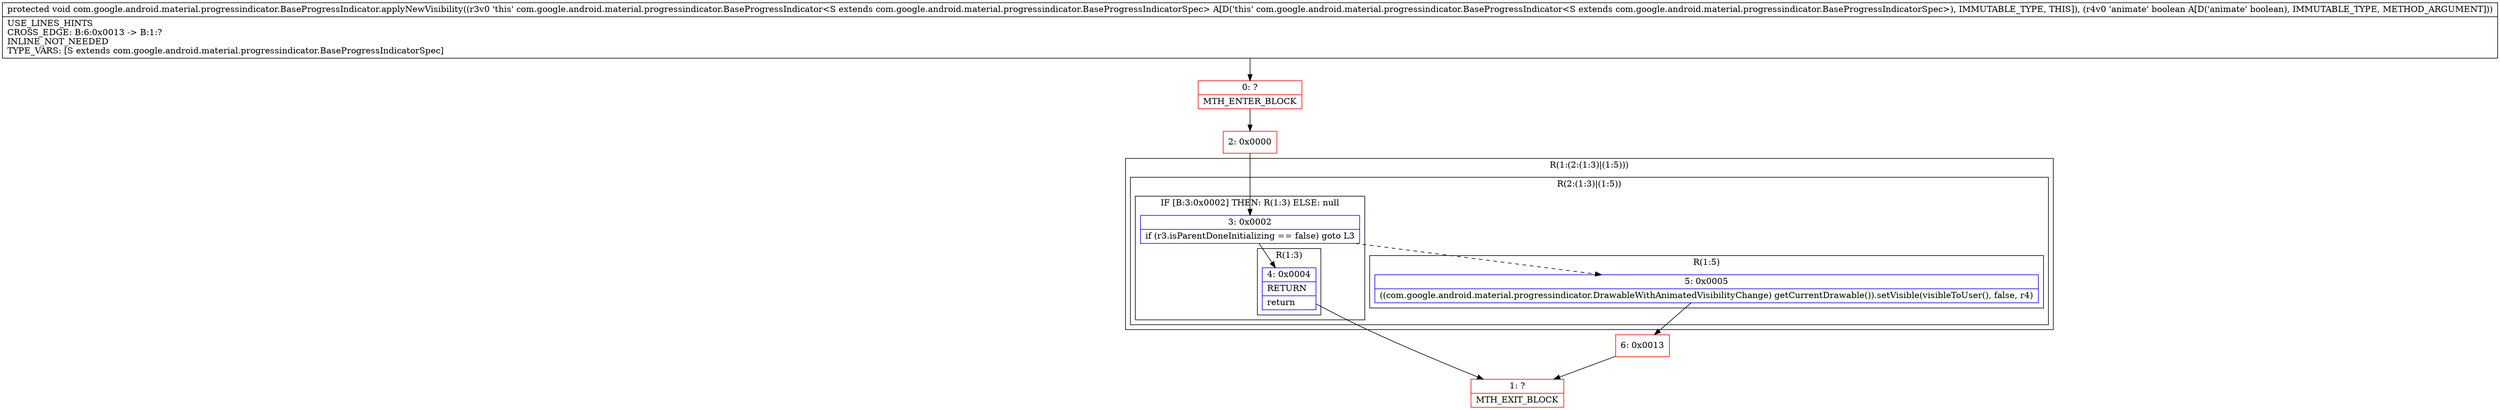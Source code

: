 digraph "CFG forcom.google.android.material.progressindicator.BaseProgressIndicator.applyNewVisibility(Z)V" {
subgraph cluster_Region_705356528 {
label = "R(1:(2:(1:3)|(1:5)))";
node [shape=record,color=blue];
subgraph cluster_Region_1446522374 {
label = "R(2:(1:3)|(1:5))";
node [shape=record,color=blue];
subgraph cluster_IfRegion_1809302787 {
label = "IF [B:3:0x0002] THEN: R(1:3) ELSE: null";
node [shape=record,color=blue];
Node_3 [shape=record,label="{3\:\ 0x0002|if (r3.isParentDoneInitializing == false) goto L3\l}"];
subgraph cluster_Region_406864623 {
label = "R(1:3)";
node [shape=record,color=blue];
Node_4 [shape=record,label="{4\:\ 0x0004|RETURN\l|return\l}"];
}
}
subgraph cluster_Region_1696611957 {
label = "R(1:5)";
node [shape=record,color=blue];
Node_5 [shape=record,label="{5\:\ 0x0005|((com.google.android.material.progressindicator.DrawableWithAnimatedVisibilityChange) getCurrentDrawable()).setVisible(visibleToUser(), false, r4)\l}"];
}
}
}
Node_0 [shape=record,color=red,label="{0\:\ ?|MTH_ENTER_BLOCK\l}"];
Node_2 [shape=record,color=red,label="{2\:\ 0x0000}"];
Node_1 [shape=record,color=red,label="{1\:\ ?|MTH_EXIT_BLOCK\l}"];
Node_6 [shape=record,color=red,label="{6\:\ 0x0013}"];
MethodNode[shape=record,label="{protected void com.google.android.material.progressindicator.BaseProgressIndicator.applyNewVisibility((r3v0 'this' com.google.android.material.progressindicator.BaseProgressIndicator\<S extends com.google.android.material.progressindicator.BaseProgressIndicatorSpec\> A[D('this' com.google.android.material.progressindicator.BaseProgressIndicator\<S extends com.google.android.material.progressindicator.BaseProgressIndicatorSpec\>), IMMUTABLE_TYPE, THIS]), (r4v0 'animate' boolean A[D('animate' boolean), IMMUTABLE_TYPE, METHOD_ARGUMENT]))  | USE_LINES_HINTS\lCROSS_EDGE: B:6:0x0013 \-\> B:1:?\lINLINE_NOT_NEEDED\lTYPE_VARS: [S extends com.google.android.material.progressindicator.BaseProgressIndicatorSpec]\l}"];
MethodNode -> Node_0;Node_3 -> Node_4;
Node_3 -> Node_5[style=dashed];
Node_4 -> Node_1;
Node_5 -> Node_6;
Node_0 -> Node_2;
Node_2 -> Node_3;
Node_6 -> Node_1;
}

